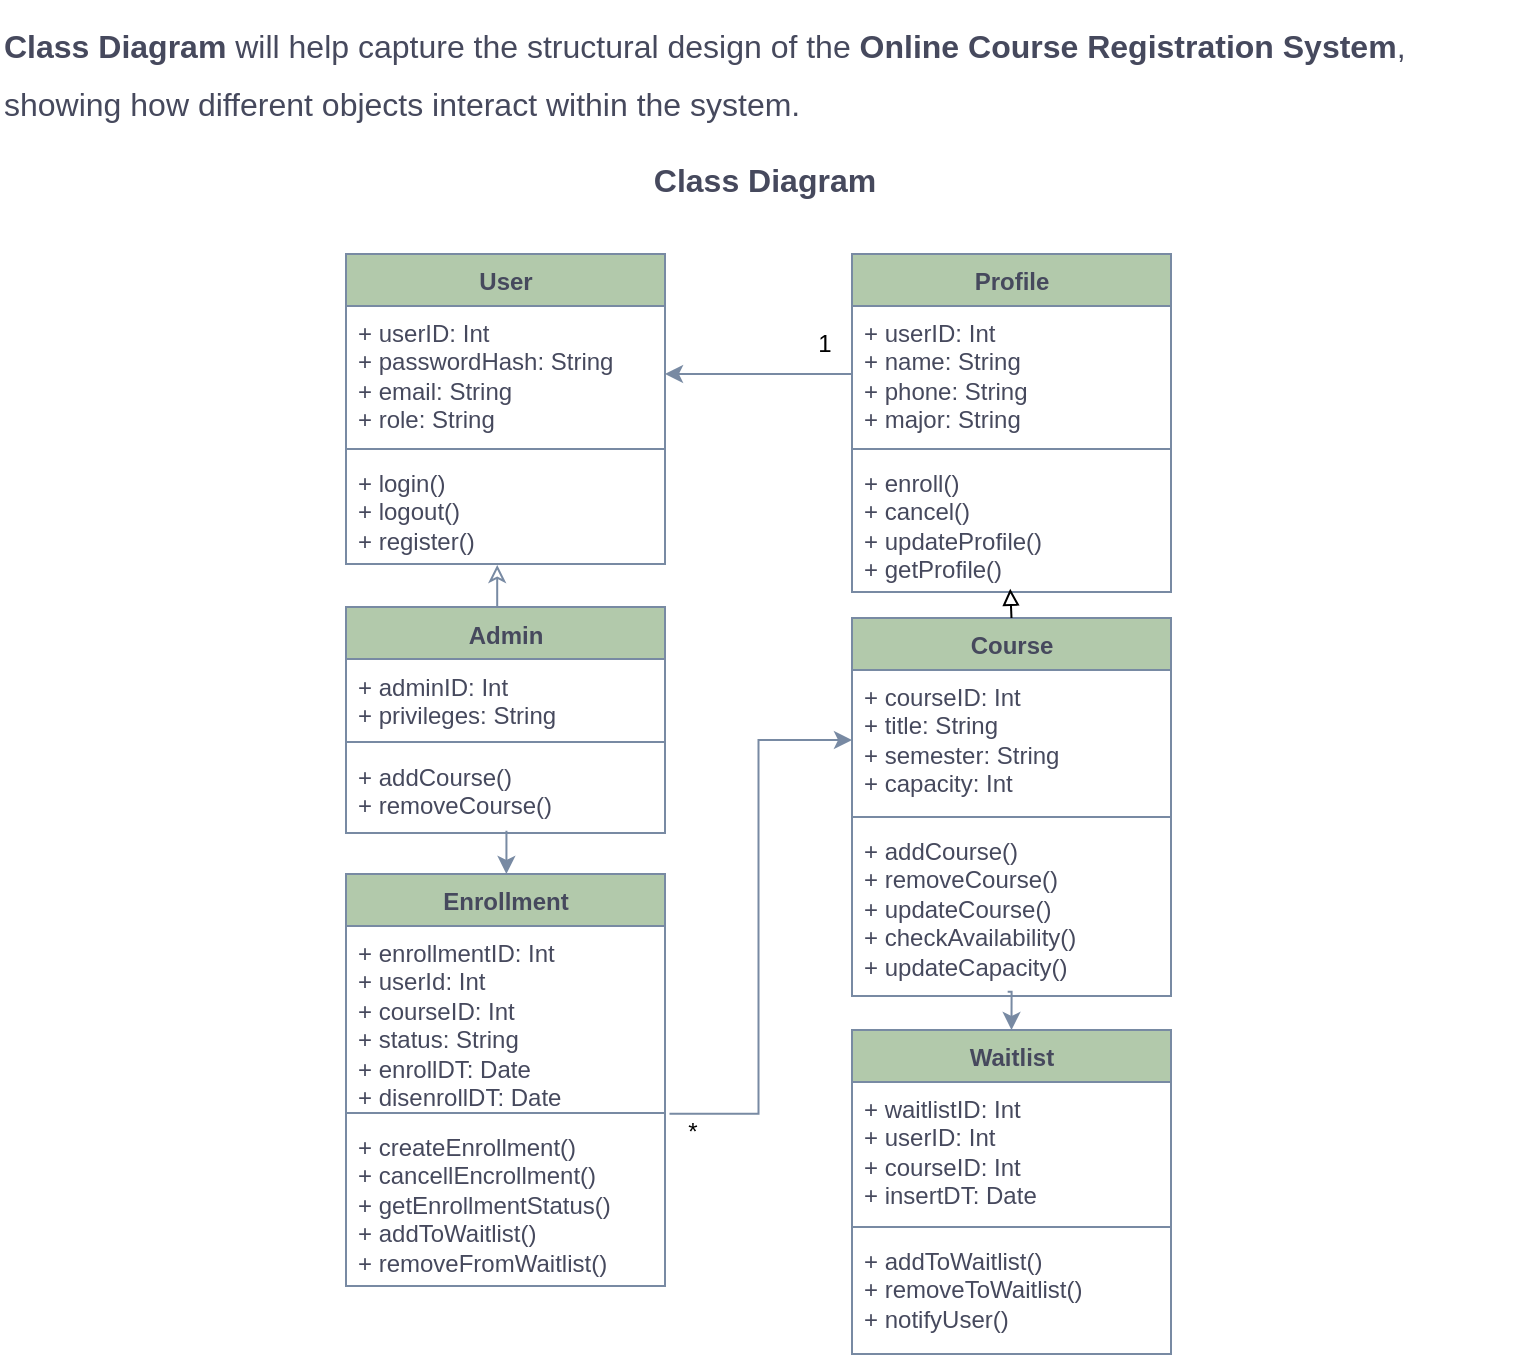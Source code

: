 <mxfile version="28.1.0" pages="5">
  <diagram id="7V5w1eX1sXvOW_HZIegT" name="Class">
    <mxGraphModel dx="763" dy="467" grid="0" gridSize="10" guides="1" tooltips="1" connect="1" arrows="1" fold="1" page="1" pageScale="1" pageWidth="850" pageHeight="1100" math="0" shadow="0">
      <root>
        <mxCell id="0" />
        <mxCell id="1" parent="0" />
        <mxCell id="8zaQk1LQQz7qN6umEszW-1" value="Admin" style="swimlane;fontStyle=1;align=center;verticalAlign=top;childLayout=stackLayout;horizontal=1;startSize=26;horizontalStack=0;resizeParent=1;resizeParentMax=0;resizeLast=0;collapsible=1;marginBottom=0;whiteSpace=wrap;html=1;strokeColor=#788AA3;fontColor=#46495D;fillColor=#B2C9AB;" parent="1" vertex="1">
          <mxGeometry x="194" y="324.5" width="159.5" height="113" as="geometry" />
        </mxCell>
        <mxCell id="8zaQk1LQQz7qN6umEszW-2" value="+ adminID: Int&lt;div&gt;+ privileges: String&lt;/div&gt;" style="text;strokeColor=none;fillColor=none;align=left;verticalAlign=top;spacingLeft=4;spacingRight=4;overflow=hidden;rotatable=0;points=[[0,0.5],[1,0.5]];portConstraint=eastwest;whiteSpace=wrap;html=1;fontColor=#46495D;" parent="8zaQk1LQQz7qN6umEszW-1" vertex="1">
          <mxGeometry y="26" width="159.5" height="38" as="geometry" />
        </mxCell>
        <mxCell id="8zaQk1LQQz7qN6umEszW-3" value="" style="line;strokeWidth=1;fillColor=none;align=left;verticalAlign=middle;spacingTop=-1;spacingLeft=3;spacingRight=3;rotatable=0;labelPosition=right;points=[];portConstraint=eastwest;strokeColor=inherit;fontColor=#46495D;" parent="8zaQk1LQQz7qN6umEszW-1" vertex="1">
          <mxGeometry y="64" width="159.5" height="7" as="geometry" />
        </mxCell>
        <mxCell id="8zaQk1LQQz7qN6umEszW-4" value="+ addCourse()&lt;div&gt;+&amp;nbsp;removeCourse()&lt;/div&gt;" style="text;strokeColor=none;fillColor=none;align=left;verticalAlign=top;spacingLeft=4;spacingRight=4;overflow=hidden;rotatable=0;points=[[0,0.5],[1,0.5]];portConstraint=eastwest;whiteSpace=wrap;html=1;fontColor=#46495D;" parent="8zaQk1LQQz7qN6umEszW-1" vertex="1">
          <mxGeometry y="71" width="159.5" height="42" as="geometry" />
        </mxCell>
        <mxCell id="8zaQk1LQQz7qN6umEszW-9" value="User" style="swimlane;fontStyle=1;align=center;verticalAlign=top;childLayout=stackLayout;horizontal=1;startSize=26;horizontalStack=0;resizeParent=1;resizeParentMax=0;resizeLast=0;collapsible=1;marginBottom=0;whiteSpace=wrap;html=1;strokeColor=#788AA3;fontColor=#46495D;fillColor=#B2C9AB;" parent="1" vertex="1">
          <mxGeometry x="194" y="148" width="159.5" height="155" as="geometry" />
        </mxCell>
        <mxCell id="8zaQk1LQQz7qN6umEszW-10" value="+ userID: Int&lt;div&gt;+ passwordHash: String&lt;br&gt;&lt;div&gt;+ email:&amp;nbsp;&lt;span style=&quot;background-color: transparent; color: light-dark(rgb(70, 73, 93), rgb(170, 173, 190));&quot;&gt;String&lt;/span&gt;&lt;/div&gt;&lt;div&gt;+&amp;nbsp;role: String&lt;/div&gt;&lt;/div&gt;" style="text;strokeColor=none;fillColor=none;align=left;verticalAlign=top;spacingLeft=4;spacingRight=4;overflow=hidden;rotatable=0;points=[[0,0.5],[1,0.5]];portConstraint=eastwest;whiteSpace=wrap;html=1;fontColor=#46495D;" parent="8zaQk1LQQz7qN6umEszW-9" vertex="1">
          <mxGeometry y="26" width="159.5" height="68" as="geometry" />
        </mxCell>
        <mxCell id="8zaQk1LQQz7qN6umEszW-11" value="" style="line;strokeWidth=1;fillColor=none;align=left;verticalAlign=middle;spacingTop=-1;spacingLeft=3;spacingRight=3;rotatable=0;labelPosition=right;points=[];portConstraint=eastwest;strokeColor=inherit;fontColor=#46495D;" parent="8zaQk1LQQz7qN6umEszW-9" vertex="1">
          <mxGeometry y="94" width="159.5" height="7" as="geometry" />
        </mxCell>
        <mxCell id="8zaQk1LQQz7qN6umEszW-12" value="+ login()&lt;div&gt;+&amp;nbsp;logout()&lt;/div&gt;&lt;div&gt;+ register()&lt;/div&gt;" style="text;strokeColor=none;fillColor=none;align=left;verticalAlign=top;spacingLeft=4;spacingRight=4;overflow=hidden;rotatable=0;points=[[0,0.5],[1,0.5]];portConstraint=eastwest;whiteSpace=wrap;html=1;fontColor=#46495D;" parent="8zaQk1LQQz7qN6umEszW-9" vertex="1">
          <mxGeometry y="101" width="159.5" height="54" as="geometry" />
        </mxCell>
        <mxCell id="8zaQk1LQQz7qN6umEszW-13" value="Profile" style="swimlane;fontStyle=1;align=center;verticalAlign=top;childLayout=stackLayout;horizontal=1;startSize=26;horizontalStack=0;resizeParent=1;resizeParentMax=0;resizeLast=0;collapsible=1;marginBottom=0;whiteSpace=wrap;html=1;strokeColor=#788AA3;fontColor=#46495D;fillColor=#B2C9AB;" parent="1" vertex="1">
          <mxGeometry x="447" y="148" width="159.5" height="169" as="geometry" />
        </mxCell>
        <mxCell id="8zaQk1LQQz7qN6umEszW-14" value="&lt;div&gt;+ userID: Int&lt;/div&gt;+ name: String&lt;div&gt;+ phone:&amp;nbsp;&lt;span style=&quot;background-color: transparent; color: light-dark(rgb(70, 73, 93), rgb(170, 173, 190));&quot;&gt;String&lt;/span&gt;&lt;/div&gt;&lt;div&gt;&lt;span style=&quot;background-color: transparent; color: light-dark(rgb(70, 73, 93), rgb(170, 173, 190));&quot;&gt;+ major: String&lt;/span&gt;&lt;/div&gt;" style="text;strokeColor=none;fillColor=none;align=left;verticalAlign=top;spacingLeft=4;spacingRight=4;overflow=hidden;rotatable=0;points=[[0,0.5],[1,0.5]];portConstraint=eastwest;whiteSpace=wrap;html=1;fontColor=#46495D;" parent="8zaQk1LQQz7qN6umEszW-13" vertex="1">
          <mxGeometry y="26" width="159.5" height="68" as="geometry" />
        </mxCell>
        <mxCell id="8zaQk1LQQz7qN6umEszW-15" value="" style="line;strokeWidth=1;fillColor=none;align=left;verticalAlign=middle;spacingTop=-1;spacingLeft=3;spacingRight=3;rotatable=0;labelPosition=right;points=[];portConstraint=eastwest;strokeColor=inherit;fontColor=#46495D;" parent="8zaQk1LQQz7qN6umEszW-13" vertex="1">
          <mxGeometry y="94" width="159.5" height="7" as="geometry" />
        </mxCell>
        <mxCell id="8zaQk1LQQz7qN6umEszW-16" value="&lt;div&gt;+ enroll()&lt;/div&gt;&lt;div&gt;+ cancel()&lt;/div&gt;&lt;div&gt;+ updateProfile()&lt;/div&gt;&lt;div&gt;+ getProfile()&lt;/div&gt;" style="text;strokeColor=none;fillColor=none;align=left;verticalAlign=top;spacingLeft=4;spacingRight=4;overflow=hidden;rotatable=0;points=[[0,0.5],[1,0.5]];portConstraint=eastwest;whiteSpace=wrap;html=1;fontColor=#46495D;" parent="8zaQk1LQQz7qN6umEszW-13" vertex="1">
          <mxGeometry y="101" width="159.5" height="68" as="geometry" />
        </mxCell>
        <mxCell id="8zaQk1LQQz7qN6umEszW-17" value="Enrollment" style="swimlane;fontStyle=1;align=center;verticalAlign=top;childLayout=stackLayout;horizontal=1;startSize=26;horizontalStack=0;resizeParent=1;resizeParentMax=0;resizeLast=0;collapsible=1;marginBottom=0;whiteSpace=wrap;html=1;strokeColor=#788AA3;fontColor=#46495D;fillColor=#B2C9AB;" parent="1" vertex="1">
          <mxGeometry x="194" y="458" width="159.5" height="206" as="geometry" />
        </mxCell>
        <mxCell id="8zaQk1LQQz7qN6umEszW-18" value="+ enrollmentID: Int&lt;div&gt;+ userId: Int&lt;/div&gt;&lt;div&gt;+ courseID: Int&lt;/div&gt;&lt;div&gt;+ status: String&lt;/div&gt;&lt;div&gt;+ enrollDT: Date&lt;/div&gt;&lt;div&gt;+ disenrollDT: Date&lt;/div&gt;&lt;div&gt;&lt;br&gt;&lt;/div&gt;&lt;div&gt;&lt;br&gt;&lt;/div&gt;" style="text;strokeColor=none;fillColor=none;align=left;verticalAlign=top;spacingLeft=4;spacingRight=4;overflow=hidden;rotatable=0;points=[[0,0.5],[1,0.5]];portConstraint=eastwest;whiteSpace=wrap;html=1;fontColor=#46495D;" parent="8zaQk1LQQz7qN6umEszW-17" vertex="1">
          <mxGeometry y="26" width="159.5" height="90" as="geometry" />
        </mxCell>
        <mxCell id="8zaQk1LQQz7qN6umEszW-19" value="" style="line;strokeWidth=1;fillColor=none;align=left;verticalAlign=middle;spacingTop=-1;spacingLeft=3;spacingRight=3;rotatable=0;labelPosition=right;points=[];portConstraint=eastwest;strokeColor=inherit;fontColor=#46495D;" parent="8zaQk1LQQz7qN6umEszW-17" vertex="1">
          <mxGeometry y="116" width="159.5" height="7" as="geometry" />
        </mxCell>
        <mxCell id="8zaQk1LQQz7qN6umEszW-20" value="&lt;div&gt;+ createEnrollment()&lt;/div&gt;&lt;div&gt;+&amp;nbsp;cancellEncrollment()&lt;/div&gt;&lt;div&gt;+&amp;nbsp;getEnrollmentStatus()&lt;/div&gt;&lt;div&gt;+ addToWaitlist()&lt;/div&gt;&lt;div&gt;+ removeFromWaitlist()&lt;/div&gt;" style="text;strokeColor=none;fillColor=none;align=left;verticalAlign=top;spacingLeft=4;spacingRight=4;overflow=hidden;rotatable=0;points=[[0,0.5],[1,0.5]];portConstraint=eastwest;whiteSpace=wrap;html=1;fontColor=#46495D;" parent="8zaQk1LQQz7qN6umEszW-17" vertex="1">
          <mxGeometry y="123" width="159.5" height="83" as="geometry" />
        </mxCell>
        <mxCell id="8zaQk1LQQz7qN6umEszW-21" value="Waitlist" style="swimlane;fontStyle=1;align=center;verticalAlign=top;childLayout=stackLayout;horizontal=1;startSize=26;horizontalStack=0;resizeParent=1;resizeParentMax=0;resizeLast=0;collapsible=1;marginBottom=0;whiteSpace=wrap;html=1;strokeColor=#788AA3;fontColor=#46495D;fillColor=#B2C9AB;" parent="1" vertex="1">
          <mxGeometry x="447" y="536" width="159.5" height="162" as="geometry" />
        </mxCell>
        <mxCell id="8zaQk1LQQz7qN6umEszW-22" value="+ waitlistID: Int&lt;div&gt;+ userID: Int&lt;/div&gt;&lt;div&gt;+ courseID: Int&lt;/div&gt;&lt;div&gt;+ insertDT: Date&lt;/div&gt;" style="text;strokeColor=none;fillColor=none;align=left;verticalAlign=top;spacingLeft=4;spacingRight=4;overflow=hidden;rotatable=0;points=[[0,0.5],[1,0.5]];portConstraint=eastwest;whiteSpace=wrap;html=1;fontColor=#46495D;" parent="8zaQk1LQQz7qN6umEszW-21" vertex="1">
          <mxGeometry y="26" width="159.5" height="69" as="geometry" />
        </mxCell>
        <mxCell id="8zaQk1LQQz7qN6umEszW-23" value="" style="line;strokeWidth=1;fillColor=none;align=left;verticalAlign=middle;spacingTop=-1;spacingLeft=3;spacingRight=3;rotatable=0;labelPosition=right;points=[];portConstraint=eastwest;strokeColor=inherit;fontColor=#46495D;" parent="8zaQk1LQQz7qN6umEszW-21" vertex="1">
          <mxGeometry y="95" width="159.5" height="7" as="geometry" />
        </mxCell>
        <mxCell id="8zaQk1LQQz7qN6umEszW-24" value="&lt;div&gt;+ addToWaitlist()&lt;/div&gt;&lt;div&gt;+ removeToWaitlist()&lt;/div&gt;&lt;div&gt;+ notifyUser()&lt;/div&gt;" style="text;strokeColor=none;fillColor=none;align=left;verticalAlign=top;spacingLeft=4;spacingRight=4;overflow=hidden;rotatable=0;points=[[0,0.5],[1,0.5]];portConstraint=eastwest;whiteSpace=wrap;html=1;fontColor=#46495D;" parent="8zaQk1LQQz7qN6umEszW-21" vertex="1">
          <mxGeometry y="102" width="159.5" height="60" as="geometry" />
        </mxCell>
        <mxCell id="8zaQk1LQQz7qN6umEszW-5" value="Course" style="swimlane;fontStyle=1;align=center;verticalAlign=top;childLayout=stackLayout;horizontal=1;startSize=26;horizontalStack=0;resizeParent=1;resizeParentMax=0;resizeLast=0;collapsible=1;marginBottom=0;whiteSpace=wrap;html=1;strokeColor=#788AA3;fontColor=#46495D;fillColor=#B2C9AB;" parent="1" vertex="1">
          <mxGeometry x="447" y="330" width="159.5" height="189" as="geometry" />
        </mxCell>
        <mxCell id="8zaQk1LQQz7qN6umEszW-6" value="+ courseID: Int&lt;br&gt;&lt;div&gt;+ title: String&lt;/div&gt;&lt;div&gt;+&amp;nbsp;semester: String&lt;/div&gt;&lt;div&gt;+&amp;nbsp;capacity: Int&lt;/div&gt;" style="text;strokeColor=none;fillColor=none;align=left;verticalAlign=top;spacingLeft=4;spacingRight=4;overflow=hidden;rotatable=0;points=[[0,0.5],[1,0.5]];portConstraint=eastwest;whiteSpace=wrap;html=1;fontColor=#46495D;" parent="8zaQk1LQQz7qN6umEszW-5" vertex="1">
          <mxGeometry y="26" width="159.5" height="70" as="geometry" />
        </mxCell>
        <mxCell id="8zaQk1LQQz7qN6umEszW-7" value="" style="line;strokeWidth=1;fillColor=none;align=left;verticalAlign=middle;spacingTop=-1;spacingLeft=3;spacingRight=3;rotatable=0;labelPosition=right;points=[];portConstraint=eastwest;strokeColor=inherit;fontColor=#46495D;" parent="8zaQk1LQQz7qN6umEszW-5" vertex="1">
          <mxGeometry y="96" width="159.5" height="7" as="geometry" />
        </mxCell>
        <mxCell id="8zaQk1LQQz7qN6umEszW-8" value="+ addCourse()&lt;div&gt;+&amp;nbsp;removeCourse()&lt;/div&gt;&lt;div&gt;+ updateCourse()&lt;/div&gt;&lt;div&gt;+ checkAvailability()&lt;/div&gt;&lt;div&gt;+ updateCapacity()&lt;/div&gt;" style="text;strokeColor=none;fillColor=none;align=left;verticalAlign=top;spacingLeft=4;spacingRight=4;overflow=hidden;rotatable=0;points=[[0,0.5],[1,0.5]];portConstraint=eastwest;whiteSpace=wrap;html=1;fontColor=#46495D;" parent="8zaQk1LQQz7qN6umEszW-5" vertex="1">
          <mxGeometry y="103" width="159.5" height="86" as="geometry" />
        </mxCell>
        <mxCell id="l92vPm6jkatnNDHqiCea-1" value="&lt;h1 style=&quot;margin-top: 0px;&quot;&gt;&lt;font style=&quot;font-size: 16px;&quot;&gt;&lt;font style=&quot;&quot;&gt;Class Diagram&lt;/font&gt;&lt;font style=&quot;font-weight: normal;&quot;&gt; will help capture the structural design of the &lt;/font&gt;&lt;font style=&quot;&quot;&gt;Online Course Registration System&lt;/font&gt;&lt;font style=&quot;font-weight: normal;&quot;&gt;, showing how different objects interact within the system.&lt;/font&gt;&lt;/font&gt;&lt;/h1&gt;&lt;div style=&quot;text-align: center;&quot;&gt;&lt;font style=&quot;font-size: 16px;&quot;&gt;&lt;b style=&quot;&quot;&gt;Class Diagram&lt;/b&gt;&lt;/font&gt;&lt;/div&gt;" style="text;html=1;whiteSpace=wrap;overflow=hidden;rounded=0;fontColor=#46495D;" parent="1" vertex="1">
          <mxGeometry x="21" y="21" width="763" height="120" as="geometry" />
        </mxCell>
        <mxCell id="oaWy2f9pKPKgacV8PSMK-2" style="edgeStyle=orthogonalEdgeStyle;rounded=0;orthogonalLoop=1;jettySize=auto;html=1;exitX=0;exitY=0.5;exitDx=0;exitDy=0;entryX=1;entryY=0.5;entryDx=0;entryDy=0;strokeColor=#788AA3;align=center;verticalAlign=middle;fontFamily=Helvetica;fontSize=11;fontColor=default;labelBackgroundColor=none;endArrow=classic;" parent="1" source="8zaQk1LQQz7qN6umEszW-14" target="8zaQk1LQQz7qN6umEszW-10" edge="1">
          <mxGeometry relative="1" as="geometry" />
        </mxCell>
        <mxCell id="oaWy2f9pKPKgacV8PSMK-3" style="edgeStyle=orthogonalEdgeStyle;rounded=0;orthogonalLoop=1;jettySize=auto;html=1;exitX=0.5;exitY=0;exitDx=0;exitDy=0;entryX=0.474;entryY=1.009;entryDx=0;entryDy=0;entryPerimeter=0;endArrow=classic;endFill=0;strokeColor=#788AA3;align=center;verticalAlign=middle;fontFamily=Helvetica;fontSize=11;fontColor=default;labelBackgroundColor=none;" parent="1" source="8zaQk1LQQz7qN6umEszW-1" target="8zaQk1LQQz7qN6umEszW-12" edge="1">
          <mxGeometry relative="1" as="geometry" />
        </mxCell>
        <mxCell id="oaWy2f9pKPKgacV8PSMK-6" style="edgeStyle=orthogonalEdgeStyle;rounded=0;orthogonalLoop=1;jettySize=auto;html=1;exitX=0.503;exitY=0.974;exitDx=0;exitDy=0;entryX=0.5;entryY=0;entryDx=0;entryDy=0;exitPerimeter=0;strokeColor=#788AA3;align=center;verticalAlign=middle;fontFamily=Helvetica;fontSize=11;fontColor=default;labelBackgroundColor=none;endArrow=classic;" parent="1" source="8zaQk1LQQz7qN6umEszW-4" target="8zaQk1LQQz7qN6umEszW-17" edge="1">
          <mxGeometry relative="1" as="geometry">
            <Array as="points">
              <mxPoint x="274" y="458" />
              <mxPoint x="274" y="458" />
            </Array>
          </mxGeometry>
        </mxCell>
        <mxCell id="oaWy2f9pKPKgacV8PSMK-5" style="edgeStyle=orthogonalEdgeStyle;rounded=0;orthogonalLoop=1;jettySize=auto;html=1;exitX=1.014;exitY=1.043;exitDx=0;exitDy=0;entryX=0;entryY=0.5;entryDx=0;entryDy=0;exitPerimeter=0;strokeColor=#788AA3;align=center;verticalAlign=middle;fontFamily=Helvetica;fontSize=11;fontColor=default;labelBackgroundColor=none;endArrow=classic;" parent="1" source="8zaQk1LQQz7qN6umEszW-18" target="8zaQk1LQQz7qN6umEszW-6" edge="1">
          <mxGeometry relative="1" as="geometry" />
        </mxCell>
        <mxCell id="oaWy2f9pKPKgacV8PSMK-4" style="edgeStyle=orthogonalEdgeStyle;rounded=0;orthogonalLoop=1;jettySize=auto;html=1;exitX=0.488;exitY=0.976;exitDx=0;exitDy=0;entryX=0.5;entryY=0;entryDx=0;entryDy=0;exitPerimeter=0;strokeColor=#788AA3;align=center;verticalAlign=middle;fontFamily=Helvetica;fontSize=11;fontColor=default;labelBackgroundColor=none;endArrow=classic;" parent="1" source="8zaQk1LQQz7qN6umEszW-8" target="8zaQk1LQQz7qN6umEszW-21" edge="1">
          <mxGeometry relative="1" as="geometry" />
        </mxCell>
        <mxCell id="oaWy2f9pKPKgacV8PSMK-7" style="edgeStyle=orthogonalEdgeStyle;rounded=0;orthogonalLoop=1;jettySize=auto;html=1;exitX=0.5;exitY=0;exitDx=0;exitDy=0;entryX=0.496;entryY=0.976;entryDx=0;entryDy=0;entryPerimeter=0;endArrow=block;endFill=0;" parent="1" source="8zaQk1LQQz7qN6umEszW-5" target="8zaQk1LQQz7qN6umEszW-16" edge="1">
          <mxGeometry relative="1" as="geometry" />
        </mxCell>
        <mxCell id="oaWy2f9pKPKgacV8PSMK-8" value="*" style="text;html=1;align=center;verticalAlign=middle;resizable=0;points=[];autosize=1;strokeColor=none;fillColor=none;" parent="1" vertex="1">
          <mxGeometry x="355" y="574" width="23" height="26" as="geometry" />
        </mxCell>
        <mxCell id="oaWy2f9pKPKgacV8PSMK-9" value="1" style="text;html=1;align=center;verticalAlign=middle;resizable=0;points=[];autosize=1;strokeColor=none;fillColor=none;" parent="1" vertex="1">
          <mxGeometry x="420" y="180" width="25" height="26" as="geometry" />
        </mxCell>
      </root>
    </mxGraphModel>
  </diagram>
  <diagram name="Use Case" id="KNLjagDBmZ4yOPLFMTQy">
    <mxGraphModel dx="763" dy="467" grid="0" gridSize="10" guides="1" tooltips="1" connect="1" arrows="1" fold="1" page="1" pageScale="1" pageWidth="850" pageHeight="1100" background="none" math="0" shadow="0">
      <root>
        <mxCell id="0" />
        <mxCell id="1" parent="0" />
        <mxCell id="fTIyJawrExsaExe5kyWp-21" style="rounded=0;orthogonalLoop=1;jettySize=auto;html=1;exitX=0.5;exitY=0.5;exitDx=0;exitDy=0;exitPerimeter=0;entryX=0;entryY=0.5;entryDx=0;entryDy=0;labelBackgroundColor=none;strokeColor=#788AA3;fontColor=default;align=center;verticalAlign=middle;fontFamily=Helvetica;fontSize=11;endArrow=classic;" parent="1" source="fTIyJawrExsaExe5kyWp-2" target="fTIyJawrExsaExe5kyWp-13" edge="1">
          <mxGeometry relative="1" as="geometry" />
        </mxCell>
        <mxCell id="SEzBXF2F6XqlbMgTesl9-12" style="rounded=0;orthogonalLoop=1;jettySize=auto;html=1;exitX=0.5;exitY=0.5;exitDx=0;exitDy=0;exitPerimeter=0;entryX=0;entryY=0.5;entryDx=0;entryDy=0;strokeColor=#788AA3;align=center;verticalAlign=middle;fontFamily=Helvetica;fontSize=11;fontColor=default;labelBackgroundColor=none;endArrow=classic;" edge="1" parent="1" source="fTIyJawrExsaExe5kyWp-2" target="fTIyJawrExsaExe5kyWp-11">
          <mxGeometry relative="1" as="geometry" />
        </mxCell>
        <mxCell id="SEzBXF2F6XqlbMgTesl9-13" style="rounded=0;orthogonalLoop=1;jettySize=auto;html=1;exitX=0.5;exitY=0.5;exitDx=0;exitDy=0;exitPerimeter=0;entryX=0;entryY=0.5;entryDx=0;entryDy=0;strokeColor=#788AA3;align=center;verticalAlign=middle;fontFamily=Helvetica;fontSize=11;fontColor=default;labelBackgroundColor=none;endArrow=classic;" edge="1" parent="1" source="fTIyJawrExsaExe5kyWp-2" target="fTIyJawrExsaExe5kyWp-10">
          <mxGeometry relative="1" as="geometry" />
        </mxCell>
        <mxCell id="SEzBXF2F6XqlbMgTesl9-14" style="rounded=0;orthogonalLoop=1;jettySize=auto;html=1;exitX=0.5;exitY=0.5;exitDx=0;exitDy=0;exitPerimeter=0;entryX=0;entryY=0.5;entryDx=0;entryDy=0;strokeColor=#788AA3;align=center;verticalAlign=middle;fontFamily=Helvetica;fontSize=11;fontColor=default;labelBackgroundColor=none;endArrow=classic;" edge="1" parent="1" source="fTIyJawrExsaExe5kyWp-2" target="fTIyJawrExsaExe5kyWp-15">
          <mxGeometry relative="1" as="geometry" />
        </mxCell>
        <mxCell id="SEzBXF2F6XqlbMgTesl9-15" style="rounded=0;orthogonalLoop=1;jettySize=auto;html=1;exitX=0.5;exitY=0.5;exitDx=0;exitDy=0;exitPerimeter=0;entryX=0;entryY=0.5;entryDx=0;entryDy=0;strokeColor=#788AA3;align=center;verticalAlign=middle;fontFamily=Helvetica;fontSize=11;fontColor=default;labelBackgroundColor=none;endArrow=classic;" edge="1" parent="1" source="fTIyJawrExsaExe5kyWp-2" target="fTIyJawrExsaExe5kyWp-12">
          <mxGeometry relative="1" as="geometry" />
        </mxCell>
        <mxCell id="SEzBXF2F6XqlbMgTesl9-16" style="rounded=0;orthogonalLoop=1;jettySize=auto;html=1;exitX=0.5;exitY=0.5;exitDx=0;exitDy=0;exitPerimeter=0;entryX=0;entryY=0.5;entryDx=0;entryDy=0;strokeColor=#788AA3;align=center;verticalAlign=middle;fontFamily=Helvetica;fontSize=11;fontColor=default;labelBackgroundColor=none;endArrow=classic;" edge="1" parent="1" source="fTIyJawrExsaExe5kyWp-2" target="SEzBXF2F6XqlbMgTesl9-8">
          <mxGeometry relative="1" as="geometry" />
        </mxCell>
        <mxCell id="fTIyJawrExsaExe5kyWp-2" value="Student" style="shape=umlActor;verticalLabelPosition=bottom;verticalAlign=top;html=1;rounded=0;labelBackgroundColor=none;fillColor=#B2C9AB;strokeColor=#788AA3;fontColor=#46495D;" parent="1" vertex="1">
          <mxGeometry x="180" y="212" width="30" height="60" as="geometry" />
        </mxCell>
        <mxCell id="fTIyJawrExsaExe5kyWp-22" style="rounded=0;orthogonalLoop=1;jettySize=auto;html=1;exitX=0.5;exitY=0.5;exitDx=0;exitDy=0;exitPerimeter=0;entryX=1;entryY=0.5;entryDx=0;entryDy=0;labelBackgroundColor=none;strokeColor=#788AA3;fontColor=default;curved=1;" parent="1" source="fTIyJawrExsaExe5kyWp-4" target="fTIyJawrExsaExe5kyWp-14" edge="1">
          <mxGeometry relative="1" as="geometry">
            <Array as="points">
              <mxPoint x="641" y="327" />
            </Array>
          </mxGeometry>
        </mxCell>
        <mxCell id="SEzBXF2F6XqlbMgTesl9-10" style="edgeStyle=orthogonalEdgeStyle;rounded=0;orthogonalLoop=1;jettySize=auto;html=1;exitX=0.5;exitY=0.5;exitDx=0;exitDy=0;exitPerimeter=0;entryX=1;entryY=0.5;entryDx=0;entryDy=0;curved=1;strokeColor=#788AA3;align=center;verticalAlign=middle;fontFamily=Helvetica;fontSize=11;fontColor=default;labelBackgroundColor=none;endArrow=classic;" edge="1" parent="1" source="fTIyJawrExsaExe5kyWp-4" target="SEzBXF2F6XqlbMgTesl9-9">
          <mxGeometry relative="1" as="geometry">
            <Array as="points">
              <mxPoint x="609" y="242" />
              <mxPoint x="609" y="331" />
            </Array>
          </mxGeometry>
        </mxCell>
        <mxCell id="fTIyJawrExsaExe5kyWp-4" value="Admin" style="shape=umlActor;verticalLabelPosition=bottom;verticalAlign=top;html=1;rounded=0;labelBackgroundColor=none;fillColor=#B2C9AB;strokeColor=#788AA3;fontColor=#46495D;" parent="1" vertex="1">
          <mxGeometry x="557" y="212" width="29" height="59" as="geometry" />
        </mxCell>
        <mxCell id="DASkXFN21YJEzdyFx_Au-1" value="&lt;h1 style=&quot;margin-top: 0px;&quot;&gt;&lt;font style=&quot;font-size: 16px;&quot;&gt;Use Case Diagram&lt;span style=&quot;font-weight: normal;&quot;&gt; for the&amp;nbsp;&lt;/span&gt;&lt;/font&gt;&lt;span style=&quot;font-size: 16px; background-color: transparent; color: light-dark(rgb(70, 73, 93), rgb(170, 173, 190));&quot;&gt;Online Course Registration System&lt;/span&gt;&lt;span style=&quot;font-weight: normal; font-size: 16px; background-color: transparent; color: light-dark(rgb(70, 73, 93), rgb(170, 173, 190));&quot;&gt;, illustrating how different users interact with the core functionalities.&lt;/span&gt;&lt;/h1&gt;&lt;div style=&quot;text-align: center;&quot;&gt;&lt;font style=&quot;font-size: 16px;&quot;&gt;&lt;b style=&quot;&quot;&gt;Use Case Diagram&lt;/b&gt;&lt;/font&gt;&lt;/div&gt;" style="text;html=1;whiteSpace=wrap;overflow=hidden;rounded=0;fontColor=#46495D;" parent="1" vertex="1">
          <mxGeometry x="27" y="24" width="733" height="120" as="geometry" />
        </mxCell>
        <mxCell id="SEzBXF2F6XqlbMgTesl9-9" value="Login" style="ellipse;whiteSpace=wrap;html=1;fontSize=10;rounded=0;labelBackgroundColor=none;fillColor=#B2C9AB;strokeColor=#788AA3;fontColor=#46495D;" vertex="1" parent="1">
          <mxGeometry x="492" y="311" width="80" height="40" as="geometry" />
        </mxCell>
        <mxCell id="fTIyJawrExsaExe5kyWp-14" value="Manage Courses" style="ellipse;whiteSpace=wrap;html=1;fontSize=10;rounded=0;labelBackgroundColor=none;fillColor=#B2C9AB;strokeColor=#788AA3;fontColor=#46495D;" parent="1" vertex="1">
          <mxGeometry x="494" y="368" width="80" height="40" as="geometry" />
        </mxCell>
        <mxCell id="SEzBXF2F6XqlbMgTesl9-8" value="Cancel Enrollment" style="ellipse;whiteSpace=wrap;html=1;fontSize=10;rounded=0;labelBackgroundColor=none;fillColor=#B2C9AB;strokeColor=#788AA3;fontColor=#46495D;" vertex="1" parent="1">
          <mxGeometry x="343" y="420" width="80" height="40" as="geometry" />
        </mxCell>
        <mxCell id="fTIyJawrExsaExe5kyWp-12" value="Join Waitlist" style="ellipse;whiteSpace=wrap;html=1;fontSize=10;rounded=0;labelBackgroundColor=none;fillColor=#B2C9AB;strokeColor=#788AA3;fontColor=#46495D;" parent="1" vertex="1">
          <mxGeometry x="343" y="368" width="80" height="40" as="geometry" />
        </mxCell>
        <mxCell id="fTIyJawrExsaExe5kyWp-13" value="Enroll in Course" style="ellipse;whiteSpace=wrap;html=1;fontSize=10;rounded=0;labelBackgroundColor=none;fillColor=#B2C9AB;strokeColor=#788AA3;fontColor=#46495D;" parent="1" vertex="1">
          <mxGeometry x="343" y="316" width="80" height="40" as="geometry" />
        </mxCell>
        <mxCell id="fTIyJawrExsaExe5kyWp-15" value="Browse Courses" style="ellipse;whiteSpace=wrap;html=1;fontSize=10;rounded=0;labelBackgroundColor=none;fillColor=#B2C9AB;strokeColor=#788AA3;fontColor=#46495D;" parent="1" vertex="1">
          <mxGeometry x="343" y="264" width="80" height="40" as="geometry" />
        </mxCell>
        <mxCell id="fTIyJawrExsaExe5kyWp-10" value="Login" style="ellipse;whiteSpace=wrap;html=1;fontSize=10;rounded=0;labelBackgroundColor=none;fillColor=#B2C9AB;strokeColor=#788AA3;fontColor=#46495D;" parent="1" vertex="1">
          <mxGeometry x="343" y="212" width="80" height="40" as="geometry" />
        </mxCell>
        <mxCell id="fTIyJawrExsaExe5kyWp-11" value="Register" style="ellipse;whiteSpace=wrap;html=1;fontSize=10;rounded=0;labelBackgroundColor=none;fillColor=#B2C9AB;strokeColor=#788AA3;fontColor=#46495D;" parent="1" vertex="1">
          <mxGeometry x="343" y="157" width="80" height="40" as="geometry" />
        </mxCell>
        <mxCell id="SEzBXF2F6XqlbMgTesl9-11" style="rounded=0;orthogonalLoop=1;jettySize=auto;html=1;entryX=1;entryY=0.5;entryDx=0;entryDy=0;strokeColor=#788AA3;align=center;verticalAlign=middle;fontFamily=Helvetica;fontSize=11;fontColor=default;labelBackgroundColor=none;endArrow=classic;exitX=0.5;exitY=0.5;exitDx=0;exitDy=0;exitPerimeter=0;" edge="1" parent="1" source="fTIyJawrExsaExe5kyWp-4" target="fTIyJawrExsaExe5kyWp-15">
          <mxGeometry relative="1" as="geometry">
            <mxPoint x="686" y="334" as="sourcePoint" />
            <mxPoint x="655" y="423" as="targetPoint" />
          </mxGeometry>
        </mxCell>
      </root>
    </mxGraphModel>
  </diagram>
  <diagram id="az9wOm9Ud8XVky2HOIx5" name="State">
    <mxGraphModel dx="763" dy="467" grid="0" gridSize="10" guides="1" tooltips="1" connect="1" arrows="1" fold="1" page="1" pageScale="1" pageWidth="850" pageHeight="1100" math="0" shadow="0">
      <root>
        <mxCell id="0" />
        <mxCell id="1" parent="0" />
        <mxCell id="wAeTUQUzIBVyjbxzzfMG-1" value="&lt;h1 style=&quot;margin-top: 0px;&quot;&gt;&lt;font style=&quot;font-size: 14px;&quot;&gt;&lt;font style=&quot;&quot;&gt;State Diagram&lt;/font&gt;&lt;font style=&quot;font-weight: normal;&quot;&gt; will map out the different states that objects transition through in the&amp;nbsp;&lt;/font&gt;&lt;/font&gt;&lt;span style=&quot;background-color: transparent; color: light-dark(rgb(70, 73, 93), rgb(170, 173, 190)); font-size: 16px;&quot;&gt;Online Course Registration System&lt;/span&gt;&lt;span style=&quot;font-size: 14px; background-color: transparent; color: light-dark(rgb(70, 73, 93), rgb(170, 173, 190));&quot;&gt;&amp;nbsp;System&lt;/span&gt;&lt;span style=&quot;font-weight: normal; font-size: 14px; background-color: transparent; color: light-dark(rgb(70, 73, 93), rgb(170, 173, 190));&quot;&gt;. This is useful for understanding the lifecycle of key components.&lt;/span&gt;&lt;/h1&gt;" style="text;html=1;whiteSpace=wrap;overflow=hidden;rounded=0;fontColor=#46495D;" parent="1" vertex="1">
          <mxGeometry x="9" y="10" width="838" height="83" as="geometry" />
        </mxCell>
        <mxCell id="GuMvZvalH6HlTp87XRa_-7" value="User Account" style="swimlane;" vertex="1" parent="1">
          <mxGeometry x="48" y="124" width="176" height="423" as="geometry" />
        </mxCell>
        <mxCell id="GuMvZvalH6HlTp87XRa_-4" style="edgeStyle=orthogonalEdgeStyle;rounded=0;orthogonalLoop=1;jettySize=auto;html=1;strokeColor=#788AA3;align=center;verticalAlign=middle;fontFamily=Helvetica;fontSize=11;fontColor=default;labelBackgroundColor=none;endArrow=classic;" edge="1" parent="GuMvZvalH6HlTp87XRa_-7" target="wAeTUQUzIBVyjbxzzfMG-6">
          <mxGeometry relative="1" as="geometry">
            <mxPoint x="84" y="217" as="sourcePoint" />
          </mxGeometry>
        </mxCell>
        <mxCell id="GuMvZvalH6HlTp87XRa_-3" style="edgeStyle=orthogonalEdgeStyle;rounded=0;orthogonalLoop=1;jettySize=auto;html=1;exitX=0.5;exitY=1;exitDx=0;exitDy=0;strokeColor=#788AA3;align=center;verticalAlign=middle;fontFamily=Helvetica;fontSize=11;fontColor=default;labelBackgroundColor=none;endArrow=classic;" edge="1" parent="GuMvZvalH6HlTp87XRa_-7" source="wAeTUQUzIBVyjbxzzfMG-6" target="GuMvZvalH6HlTp87XRa_-1">
          <mxGeometry relative="1" as="geometry" />
        </mxCell>
        <mxCell id="wAeTUQUzIBVyjbxzzfMG-15" value="" style="edgeStyle=orthogonalEdgeStyle;html=1;verticalAlign=middle;endArrow=classic;endSize=8;strokeColor=#788AA3;rounded=0;fontColor=default;fillColor=#B2C9AB;entryX=0.5;entryY=0;entryDx=0;entryDy=0;align=center;fontFamily=Helvetica;fontSize=11;labelBackgroundColor=none;" parent="GuMvZvalH6HlTp87XRa_-7" source="wAeTUQUzIBVyjbxzzfMG-14" target="wAeTUQUzIBVyjbxzzfMG-3" edge="1">
          <mxGeometry relative="1" as="geometry">
            <mxPoint x="245.5" y="135" as="targetPoint" />
          </mxGeometry>
        </mxCell>
        <mxCell id="GuMvZvalH6HlTp87XRa_-1" value="&lt;div&gt;&lt;font color=&quot;#ffffff&quot;&gt;Logged Out&lt;/font&gt;&lt;/div&gt;" style="ellipse;html=1;shape=startState;fillColor=#000000;strokeColor=#FFFFFF;fontColor=#46495D;" vertex="1" parent="GuMvZvalH6HlTp87XRa_-7">
          <mxGeometry x="42.5" y="337" width="83" height="62" as="geometry" />
        </mxCell>
        <mxCell id="wAeTUQUzIBVyjbxzzfMG-6" value="Activity Logged" style="rounded=1;whiteSpace=wrap;html=1;strokeColor=#788AA3;fontColor=#46495D;fillColor=#B2C9AB;" parent="GuMvZvalH6HlTp87XRa_-7" vertex="1">
          <mxGeometry x="42" y="276" width="84" height="38" as="geometry" />
        </mxCell>
        <mxCell id="wAeTUQUzIBVyjbxzzfMG-3" value="Registration" style="rounded=1;whiteSpace=wrap;html=1;strokeColor=#788AA3;fontColor=#46495D;fillColor=#B2C9AB;" parent="GuMvZvalH6HlTp87XRa_-7" vertex="1">
          <mxGeometry x="42" y="179" width="84" height="38" as="geometry" />
        </mxCell>
        <mxCell id="wAeTUQUzIBVyjbxzzfMG-8" value="User initiates account creation" style="text;html=1;align=center;verticalAlign=middle;resizable=0;points=[];autosize=1;strokeColor=none;fillColor=none;fontColor=#46495D;fontFamily=Helvetica;fontSize=9;" parent="GuMvZvalH6HlTp87XRa_-7" vertex="1">
          <mxGeometry y="123" width="179" height="26" as="geometry" />
        </mxCell>
        <mxCell id="wAeTUQUzIBVyjbxzzfMG-14" value="&lt;div&gt;&lt;font color=&quot;#ffffff&quot;&gt;Unregistered&lt;/font&gt;&lt;/div&gt;" style="ellipse;html=1;shape=startState;fillColor=#000000;strokeColor=#FFFFFF;fontColor=#46495D;" parent="GuMvZvalH6HlTp87XRa_-7" vertex="1">
          <mxGeometry x="42" y="50" width="83" height="62" as="geometry" />
        </mxCell>
        <mxCell id="wAeTUQUzIBVyjbxzzfMG-18" value="User does activity" style="text;html=1;align=center;verticalAlign=middle;resizable=0;points=[];autosize=1;strokeColor=none;fillColor=none;fontColor=#46495D;fontFamily=Helvetica;fontSize=9;" parent="GuMvZvalH6HlTp87XRa_-7" vertex="1">
          <mxGeometry x="20" y="234" width="113" height="26" as="geometry" />
        </mxCell>
        <mxCell id="GuMvZvalH6HlTp87XRa_-8" value="Course Management" style="swimlane;" vertex="1" parent="1">
          <mxGeometry x="294" y="124" width="176" height="423" as="geometry" />
        </mxCell>
        <mxCell id="GuMvZvalH6HlTp87XRa_-9" style="edgeStyle=orthogonalEdgeStyle;rounded=0;orthogonalLoop=1;jettySize=auto;html=1;exitX=0.5;exitY=1;exitDx=0;exitDy=0;strokeColor=#788AA3;align=center;verticalAlign=middle;fontFamily=Helvetica;fontSize=11;fontColor=default;labelBackgroundColor=none;endArrow=classic;" edge="1" parent="GuMvZvalH6HlTp87XRa_-8" source="GuMvZvalH6HlTp87XRa_-14" target="GuMvZvalH6HlTp87XRa_-13">
          <mxGeometry relative="1" as="geometry" />
        </mxCell>
        <mxCell id="GuMvZvalH6HlTp87XRa_-11" value="" style="edgeStyle=orthogonalEdgeStyle;html=1;verticalAlign=middle;endArrow=classic;endSize=8;strokeColor=#788AA3;rounded=0;fontColor=default;fillColor=#B2C9AB;entryX=0.5;entryY=0;entryDx=0;entryDy=0;align=center;fontFamily=Helvetica;fontSize=11;labelBackgroundColor=none;" edge="1" parent="GuMvZvalH6HlTp87XRa_-8" source="GuMvZvalH6HlTp87XRa_-17" target="GuMvZvalH6HlTp87XRa_-14">
          <mxGeometry relative="1" as="geometry">
            <mxPoint x="245.5" y="135" as="targetPoint" />
          </mxGeometry>
        </mxCell>
        <mxCell id="GuMvZvalH6HlTp87XRa_-12" value="&lt;div&gt;&lt;font color=&quot;#ffffff&quot;&gt;Completed&lt;/font&gt;&lt;/div&gt;" style="ellipse;html=1;shape=startState;fillColor=#000000;strokeColor=#FFFFFF;fontColor=#46495D;" vertex="1" parent="GuMvZvalH6HlTp87XRa_-8">
          <mxGeometry x="3" y="336" width="83" height="62" as="geometry" />
        </mxCell>
        <mxCell id="GuMvZvalH6HlTp87XRa_-19" style="edgeStyle=orthogonalEdgeStyle;rounded=0;orthogonalLoop=1;jettySize=auto;html=1;exitX=0.5;exitY=1;exitDx=0;exitDy=0;entryX=0.5;entryY=0;entryDx=0;entryDy=0;strokeColor=#788AA3;align=center;verticalAlign=middle;fontFamily=Helvetica;fontSize=11;fontColor=default;labelBackgroundColor=none;endArrow=classic;" edge="1" parent="GuMvZvalH6HlTp87XRa_-8" source="GuMvZvalH6HlTp87XRa_-13" target="GuMvZvalH6HlTp87XRa_-12">
          <mxGeometry relative="1" as="geometry" />
        </mxCell>
        <mxCell id="GuMvZvalH6HlTp87XRa_-20" style="edgeStyle=orthogonalEdgeStyle;rounded=0;orthogonalLoop=1;jettySize=auto;html=1;exitX=0.5;exitY=1;exitDx=0;exitDy=0;strokeColor=#788AA3;align=center;verticalAlign=middle;fontFamily=Helvetica;fontSize=11;fontColor=default;labelBackgroundColor=none;endArrow=classic;" edge="1" parent="GuMvZvalH6HlTp87XRa_-8" source="GuMvZvalH6HlTp87XRa_-13" target="GuMvZvalH6HlTp87XRa_-18">
          <mxGeometry relative="1" as="geometry" />
        </mxCell>
        <mxCell id="GuMvZvalH6HlTp87XRa_-13" value="Course ends" style="rounded=1;whiteSpace=wrap;html=1;strokeColor=#788AA3;fontColor=#46495D;fillColor=#B2C9AB;" vertex="1" parent="GuMvZvalH6HlTp87XRa_-8">
          <mxGeometry x="42.5" y="237" width="84" height="38" as="geometry" />
        </mxCell>
        <mxCell id="GuMvZvalH6HlTp87XRa_-14" value="In Progress" style="rounded=1;whiteSpace=wrap;html=1;strokeColor=#788AA3;fontColor=#46495D;fillColor=#B2C9AB;" vertex="1" parent="GuMvZvalH6HlTp87XRa_-8">
          <mxGeometry x="42.5" y="168" width="84" height="38" as="geometry" />
        </mxCell>
        <mxCell id="GuMvZvalH6HlTp87XRa_-15" value="Course in progress" style="text;html=1;align=center;verticalAlign=middle;resizable=0;points=[];autosize=1;strokeColor=none;fillColor=none;fontColor=#46495D;fontFamily=Helvetica;fontSize=9;" vertex="1" parent="GuMvZvalH6HlTp87XRa_-8">
          <mxGeometry x="21" y="209" width="119" height="26" as="geometry" />
        </mxCell>
        <mxCell id="GuMvZvalH6HlTp87XRa_-16" value="User initiates enrollment" style="text;html=1;align=center;verticalAlign=middle;resizable=0;points=[];autosize=1;strokeColor=none;fillColor=none;fontColor=#46495D;fontFamily=Helvetica;fontSize=9;" vertex="1" parent="GuMvZvalH6HlTp87XRa_-8">
          <mxGeometry x="13" y="124" width="147" height="26" as="geometry" />
        </mxCell>
        <mxCell id="GuMvZvalH6HlTp87XRa_-17" value="&lt;div&gt;&lt;font color=&quot;#ffffff&quot;&gt;Enrolled&lt;/font&gt;&lt;/div&gt;" style="ellipse;html=1;shape=startState;fillColor=#000000;strokeColor=#FFFFFF;fontColor=#46495D;" vertex="1" parent="GuMvZvalH6HlTp87XRa_-8">
          <mxGeometry x="42" y="50" width="83" height="62" as="geometry" />
        </mxCell>
        <mxCell id="GuMvZvalH6HlTp87XRa_-18" value="&lt;div&gt;&lt;font color=&quot;#ffffff&quot;&gt;Dropped&lt;/font&gt;&lt;/div&gt;" style="ellipse;html=1;shape=startState;fillColor=#000000;strokeColor=#FFFFFF;fontColor=#46495D;" vertex="1" parent="GuMvZvalH6HlTp87XRa_-8">
          <mxGeometry x="86" y="336" width="83" height="62" as="geometry" />
        </mxCell>
        <mxCell id="GuMvZvalH6HlTp87XRa_-21" value="Waitlist" style="swimlane;" vertex="1" parent="1">
          <mxGeometry x="534" y="124" width="176" height="423" as="geometry" />
        </mxCell>
        <mxCell id="GuMvZvalH6HlTp87XRa_-23" value="" style="edgeStyle=orthogonalEdgeStyle;html=1;verticalAlign=middle;endArrow=classic;endSize=8;strokeColor=#788AA3;rounded=0;fontColor=default;fillColor=#B2C9AB;entryX=0.5;entryY=0;entryDx=0;entryDy=0;align=center;fontFamily=Helvetica;fontSize=11;labelBackgroundColor=none;" edge="1" parent="GuMvZvalH6HlTp87XRa_-21" source="GuMvZvalH6HlTp87XRa_-31" target="GuMvZvalH6HlTp87XRa_-28">
          <mxGeometry relative="1" as="geometry">
            <mxPoint x="252.25" y="138" as="targetPoint" />
          </mxGeometry>
        </mxCell>
        <mxCell id="GuMvZvalH6HlTp87XRa_-22" style="edgeStyle=orthogonalEdgeStyle;rounded=0;orthogonalLoop=1;jettySize=auto;html=1;exitX=0.5;exitY=1;exitDx=0;exitDy=0;strokeColor=#788AA3;align=center;verticalAlign=middle;fontFamily=Helvetica;fontSize=11;fontColor=default;labelBackgroundColor=none;endArrow=classic;" edge="1" parent="GuMvZvalH6HlTp87XRa_-21" source="GuMvZvalH6HlTp87XRa_-28" target="GuMvZvalH6HlTp87XRa_-27">
          <mxGeometry relative="1" as="geometry" />
        </mxCell>
        <mxCell id="GuMvZvalH6HlTp87XRa_-24" value="&lt;font color=&quot;#ffffff&quot;&gt;Removed&lt;/font&gt;" style="ellipse;html=1;shape=startState;fillColor=#000000;strokeColor=#FFFFFF;fontColor=#46495D;" vertex="1" parent="GuMvZvalH6HlTp87XRa_-21">
          <mxGeometry x="6" y="340" width="83" height="62" as="geometry" />
        </mxCell>
        <mxCell id="GuMvZvalH6HlTp87XRa_-35" style="edgeStyle=orthogonalEdgeStyle;rounded=0;orthogonalLoop=1;jettySize=auto;html=1;exitX=0.5;exitY=1;exitDx=0;exitDy=0;strokeColor=#788AA3;align=center;verticalAlign=middle;fontFamily=Helvetica;fontSize=11;fontColor=default;labelBackgroundColor=none;endArrow=classic;" edge="1" parent="GuMvZvalH6HlTp87XRa_-21" source="GuMvZvalH6HlTp87XRa_-27" target="GuMvZvalH6HlTp87XRa_-32">
          <mxGeometry relative="1" as="geometry">
            <Array as="points">
              <mxPoint x="91" y="307" />
              <mxPoint x="135" y="307" />
            </Array>
          </mxGeometry>
        </mxCell>
        <mxCell id="GuMvZvalH6HlTp87XRa_-38" style="edgeStyle=orthogonalEdgeStyle;rounded=0;orthogonalLoop=1;jettySize=auto;html=1;exitX=0.5;exitY=1;exitDx=0;exitDy=0;entryX=0.5;entryY=0;entryDx=0;entryDy=0;strokeColor=#788AA3;align=center;verticalAlign=middle;fontFamily=Helvetica;fontSize=11;fontColor=default;labelBackgroundColor=none;endArrow=classic;" edge="1" parent="GuMvZvalH6HlTp87XRa_-21" source="GuMvZvalH6HlTp87XRa_-27" target="GuMvZvalH6HlTp87XRa_-24">
          <mxGeometry relative="1" as="geometry" />
        </mxCell>
        <mxCell id="GuMvZvalH6HlTp87XRa_-27" value="On Waitlist" style="rounded=1;whiteSpace=wrap;html=1;strokeColor=#788AA3;fontColor=#46495D;fillColor=#B2C9AB;" vertex="1" parent="GuMvZvalH6HlTp87XRa_-21">
          <mxGeometry x="48.75" y="236" width="84" height="38" as="geometry" />
        </mxCell>
        <mxCell id="GuMvZvalH6HlTp87XRa_-28" value="Join Waitlist" style="rounded=1;whiteSpace=wrap;html=1;strokeColor=#788AA3;fontColor=#46495D;fillColor=#B2C9AB;" vertex="1" parent="GuMvZvalH6HlTp87XRa_-21">
          <mxGeometry x="48.75" y="165" width="84" height="38" as="geometry" />
        </mxCell>
        <mxCell id="GuMvZvalH6HlTp87XRa_-30" value="User is notified of capacity" style="text;html=1;align=center;verticalAlign=middle;resizable=0;points=[];autosize=1;strokeColor=none;fillColor=none;fontColor=#46495D;fontFamily=Helvetica;fontSize=9;" vertex="1" parent="GuMvZvalH6HlTp87XRa_-21">
          <mxGeometry x="11.25" y="128" width="158" height="26" as="geometry" />
        </mxCell>
        <mxCell id="GuMvZvalH6HlTp87XRa_-31" value="&lt;div&gt;&lt;font color=&quot;#ffffff&quot;&gt;Course Full&lt;/font&gt;&lt;/div&gt;" style="ellipse;html=1;shape=startState;fillColor=#000000;strokeColor=#FFFFFF;fontColor=#46495D;" vertex="1" parent="GuMvZvalH6HlTp87XRa_-21">
          <mxGeometry x="48.75" y="53" width="83" height="62" as="geometry" />
        </mxCell>
        <mxCell id="GuMvZvalH6HlTp87XRa_-32" value="&lt;div&gt;&lt;font color=&quot;#ffffff&quot;&gt;Enrolls&lt;/font&gt;&lt;/div&gt;" style="ellipse;html=1;shape=startState;fillColor=#000000;strokeColor=#FFFFFF;fontColor=#46495D;" vertex="1" parent="GuMvZvalH6HlTp87XRa_-21">
          <mxGeometry x="93" y="340" width="83" height="62" as="geometry" />
        </mxCell>
        <mxCell id="GuMvZvalH6HlTp87XRa_-29" value="Space available" style="text;html=1;align=center;verticalAlign=middle;resizable=0;points=[];autosize=1;strokeColor=none;fillColor=none;fontColor=#46495D;fontSize=9;" vertex="1" parent="GuMvZvalH6HlTp87XRa_-21">
          <mxGeometry x="99" y="281.5" width="82" height="23" as="geometry" />
        </mxCell>
        <mxCell id="GuMvZvalH6HlTp87XRa_-34" value="Leaves waitlist" style="text;html=1;align=center;verticalAlign=middle;resizable=0;points=[];autosize=1;strokeColor=none;fillColor=none;fontColor=#46495D;fontSize=10;" vertex="1" parent="GuMvZvalH6HlTp87XRa_-21">
          <mxGeometry x="-2" y="281" width="83" height="24" as="geometry" />
        </mxCell>
      </root>
    </mxGraphModel>
  </diagram>
  <diagram id="UscwMZ-g11T8Z9BOFcGC" name="Activity">
    <mxGraphModel dx="1090" dy="667" grid="0" gridSize="10" guides="1" tooltips="1" connect="1" arrows="1" fold="1" page="1" pageScale="1" pageWidth="850" pageHeight="1100" math="0" shadow="0">
      <root>
        <mxCell id="0" />
        <mxCell id="1" parent="0" />
        <mxCell id="9X10n8R8cl-Bmk28u0T9-6" value="Activity" style="swimlane;whiteSpace=wrap;html=1;strokeColor=#788AA3;fontColor=#46495D;fillColor=#B2C9AB;" parent="1" vertex="1">
          <mxGeometry x="69" y="234" width="660" height="554" as="geometry" />
        </mxCell>
        <mxCell id="9X10n8R8cl-Bmk28u0T9-7" value="Student" style="swimlane;horizontal=0;whiteSpace=wrap;html=1;strokeColor=#788AA3;fontColor=#46495D;fillColor=#B2C9AB;" parent="9X10n8R8cl-Bmk28u0T9-6" vertex="1">
          <mxGeometry y="23" width="661" height="133" as="geometry" />
        </mxCell>
        <mxCell id="9X10n8R8cl-Bmk28u0T9-10" value="&lt;font style=&quot;color: rgb(255, 255, 255);&quot;&gt;End&lt;/font&gt;" style="ellipse;html=1;shape=endState;fillColor=#000000;strokeColor=#ff0000;fontColor=#46495D;" parent="9X10n8R8cl-Bmk28u0T9-7" vertex="1">
          <mxGeometry x="397" y="41" width="55" height="54" as="geometry" />
        </mxCell>
        <mxCell id="9X10n8R8cl-Bmk28u0T9-11" value="&lt;font style=&quot;color: rgb(255, 255, 255); font-size: 11px;&quot;&gt;S&lt;/font&gt;&lt;span style=&quot;color: light-dark(rgb(255, 255, 255), rgb(18, 18, 18)); font-size: 11px; background-color: transparent;&quot;&gt;tart&lt;/span&gt;" style="ellipse;html=1;shape=startState;fillColor=#000000;strokeColor=#ff0000;fontColor=#46495D;" parent="9X10n8R8cl-Bmk28u0T9-7" vertex="1">
          <mxGeometry x="67.5" y="38" width="55" height="54" as="geometry" />
        </mxCell>
        <mxCell id="9X10n8R8cl-Bmk28u0T9-8" value="Registers" style="swimlane;horizontal=0;whiteSpace=wrap;html=1;strokeColor=#788AA3;fontColor=#46495D;fillColor=#B2C9AB;" parent="9X10n8R8cl-Bmk28u0T9-6" vertex="1">
          <mxGeometry y="156" width="661" height="133" as="geometry" />
        </mxCell>
        <mxCell id="9X10n8R8cl-Bmk28u0T9-15" value="Creates Account" style="rounded=1;whiteSpace=wrap;html=1;strokeColor=#788AA3;fontColor=#46495D;fillColor=#B2C9AB;" parent="9X10n8R8cl-Bmk28u0T9-8" vertex="1">
          <mxGeometry x="56" y="44.5" width="78" height="45" as="geometry" />
        </mxCell>
        <mxCell id="5OSX3XrhWqvzd5Rene5c-1" value="Waitlist" style="swimlane;horizontal=0;whiteSpace=wrap;html=1;strokeColor=#788AA3;fontColor=#46495D;fillColor=#B2C9AB;startSize=23;container=0;" parent="9X10n8R8cl-Bmk28u0T9-6" vertex="1">
          <mxGeometry x="-0.5" y="422" width="661.5" height="133" as="geometry" />
        </mxCell>
        <mxCell id="9X10n8R8cl-Bmk28u0T9-12" value="" style="edgeStyle=orthogonalEdgeStyle;html=1;verticalAlign=bottom;endArrow=open;endSize=8;strokeColor=#ff0000;rounded=0;fontColor=#46495D;fillColor=#B2C9AB;entryX=0.5;entryY=0;entryDx=0;entryDy=0;" parent="9X10n8R8cl-Bmk28u0T9-6" source="9X10n8R8cl-Bmk28u0T9-11" target="9X10n8R8cl-Bmk28u0T9-15" edge="1">
          <mxGeometry relative="1" as="geometry">
            <mxPoint x="86" y="182" as="targetPoint" />
          </mxGeometry>
        </mxCell>
        <mxCell id="EzAVW9Tes_ADCfTsHwxb-2" style="edgeStyle=orthogonalEdgeStyle;rounded=0;orthogonalLoop=1;jettySize=auto;html=1;exitX=0.5;exitY=1;exitDx=0;exitDy=0;strokeColor=#788AA3;align=center;verticalAlign=middle;fontFamily=Helvetica;fontSize=11;fontColor=#46495D;labelBackgroundColor=default;endArrow=classic;fillColor=#B2C9AB;" parent="9X10n8R8cl-Bmk28u0T9-6" source="9X10n8R8cl-Bmk28u0T9-15" target="EzAVW9Tes_ADCfTsHwxb-1" edge="1">
          <mxGeometry relative="1" as="geometry" />
        </mxCell>
        <mxCell id="EzAVW9Tes_ADCfTsHwxb-7" style="edgeStyle=orthogonalEdgeStyle;rounded=0;orthogonalLoop=1;jettySize=auto;html=1;exitX=1;exitY=0.5;exitDx=0;exitDy=0;entryX=0.5;entryY=1;entryDx=0;entryDy=0;strokeColor=#788AA3;align=center;verticalAlign=middle;fontFamily=Helvetica;fontSize=11;fontColor=#46495D;labelBackgroundColor=default;endArrow=classic;fillColor=#B2C9AB;" parent="9X10n8R8cl-Bmk28u0T9-6" source="y4SwiazxtPRP5mf7EC9v-2" target="9X10n8R8cl-Bmk28u0T9-10" edge="1">
          <mxGeometry relative="1" as="geometry">
            <Array as="points">
              <mxPoint x="425" y="356" />
              <mxPoint x="425" y="218" />
            </Array>
          </mxGeometry>
        </mxCell>
        <mxCell id="EzAVW9Tes_ADCfTsHwxb-13" style="edgeStyle=orthogonalEdgeStyle;rounded=0;orthogonalLoop=1;jettySize=auto;html=1;exitX=0.5;exitY=0;exitDx=0;exitDy=0;strokeColor=#788AA3;align=center;verticalAlign=middle;fontFamily=Helvetica;fontSize=11;fontColor=#46495D;labelBackgroundColor=default;endArrow=classic;fillColor=#B2C9AB;" parent="9X10n8R8cl-Bmk28u0T9-6" edge="1">
          <mxGeometry relative="1" as="geometry">
            <mxPoint x="424" y="121" as="targetPoint" />
            <mxPoint x="450.5" y="461" as="sourcePoint" />
            <Array as="points">
              <mxPoint x="450.5" y="234" />
              <mxPoint x="424.5" y="234" />
            </Array>
          </mxGeometry>
        </mxCell>
        <mxCell id="MPJVh4CJJgypM1cPF_q3-2" value="Leave Waitlist" style="rounded=1;whiteSpace=wrap;html=1;strokeColor=#788AA3;fontColor=#46495D;fillColor=#B2C9AB;" parent="9X10n8R8cl-Bmk28u0T9-6" vertex="1">
          <mxGeometry x="412" y="463" width="78" height="45" as="geometry" />
        </mxCell>
        <mxCell id="EzAVW9Tes_ADCfTsHwxb-12" style="edgeStyle=orthogonalEdgeStyle;rounded=0;orthogonalLoop=1;jettySize=auto;html=1;exitX=0.5;exitY=1;exitDx=0;exitDy=0;entryX=0.5;entryY=1;entryDx=0;entryDy=0;strokeColor=#788AA3;align=center;verticalAlign=middle;fontFamily=Helvetica;fontSize=11;fontColor=#46495D;labelBackgroundColor=default;endArrow=classic;fillColor=#B2C9AB;" parent="9X10n8R8cl-Bmk28u0T9-6" source="MPJVh4CJJgypM1cPF_q3-9" target="MPJVh4CJJgypM1cPF_q3-2" edge="1">
          <mxGeometry relative="1" as="geometry">
            <Array as="points">
              <mxPoint x="225" y="538" />
              <mxPoint x="451" y="538" />
            </Array>
          </mxGeometry>
        </mxCell>
        <mxCell id="MPJVh4CJJgypM1cPF_q3-9" value="Space Available" style="rhombus;whiteSpace=wrap;html=1;strokeColor=#788AA3;fontColor=#46495D;fillColor=#B2C9AB;" parent="9X10n8R8cl-Bmk28u0T9-6" vertex="1">
          <mxGeometry x="185" y="445.5" width="80" height="80" as="geometry" />
        </mxCell>
        <mxCell id="EzAVW9Tes_ADCfTsHwxb-10" value="Yes" style="text;html=1;align=center;verticalAlign=middle;resizable=0;points=[];autosize=1;strokeColor=none;fillColor=none;fontFamily=Helvetica;fontSize=12;fontColor=#46495D;" parent="9X10n8R8cl-Bmk28u0T9-6" vertex="1">
          <mxGeometry x="295" y="460" width="38" height="26" as="geometry" />
        </mxCell>
        <mxCell id="EzAVW9Tes_ADCfTsHwxb-14" value="No" style="text;html=1;align=center;verticalAlign=middle;resizable=0;points=[];autosize=1;strokeColor=none;fillColor=none;fontFamily=Helvetica;fontSize=12;fontColor=#46495D;" parent="9X10n8R8cl-Bmk28u0T9-6" vertex="1">
          <mxGeometry x="304" y="519" width="33" height="26" as="geometry" />
        </mxCell>
        <mxCell id="EzAVW9Tes_ADCfTsHwxb-11" style="edgeStyle=orthogonalEdgeStyle;rounded=0;orthogonalLoop=1;jettySize=auto;html=1;exitX=0.5;exitY=1;exitDx=0;exitDy=0;strokeColor=#788AA3;align=center;verticalAlign=middle;fontFamily=Helvetica;fontSize=11;fontColor=#46495D;labelBackgroundColor=default;endArrow=classic;fillColor=#B2C9AB;" parent="9X10n8R8cl-Bmk28u0T9-6" source="y4SwiazxtPRP5mf7EC9v-1" target="MPJVh4CJJgypM1cPF_q3-9" edge="1">
          <mxGeometry relative="1" as="geometry" />
        </mxCell>
        <mxCell id="EzAVW9Tes_ADCfTsHwxb-8" style="edgeStyle=orthogonalEdgeStyle;rounded=0;orthogonalLoop=1;jettySize=auto;html=1;exitX=1;exitY=0.5;exitDx=0;exitDy=0;entryX=0.5;entryY=1;entryDx=0;entryDy=0;strokeColor=#788AA3;align=center;verticalAlign=middle;fontFamily=Helvetica;fontSize=11;fontColor=#46495D;labelBackgroundColor=default;endArrow=classic;fillColor=#B2C9AB;" parent="9X10n8R8cl-Bmk28u0T9-6" source="MPJVh4CJJgypM1cPF_q3-9" target="y4SwiazxtPRP5mf7EC9v-2" edge="1">
          <mxGeometry relative="1" as="geometry" />
        </mxCell>
        <mxCell id="9X10n8R8cl-Bmk28u0T9-9" value="Courses" style="swimlane;horizontal=0;whiteSpace=wrap;html=1;strokeColor=#788AA3;fontColor=#46495D;fillColor=#B2C9AB;startSize=23;" parent="9X10n8R8cl-Bmk28u0T9-6" vertex="1">
          <mxGeometry x="-0.5" y="289" width="661.5" height="133" as="geometry" />
        </mxCell>
        <mxCell id="y4SwiazxtPRP5mf7EC9v-5" style="edgeStyle=orthogonalEdgeStyle;rounded=0;orthogonalLoop=1;jettySize=auto;html=1;exitX=1;exitY=0.5;exitDx=0;exitDy=0;strokeColor=#788AA3;fontColor=#46495D;fillColor=#B2C9AB;" parent="9X10n8R8cl-Bmk28u0T9-9" source="y4SwiazxtPRP5mf7EC9v-1" edge="1">
          <mxGeometry relative="1" as="geometry">
            <mxPoint x="327" y="66" as="targetPoint" />
          </mxGeometry>
        </mxCell>
        <mxCell id="y4SwiazxtPRP5mf7EC9v-1" value="Course Available" style="rhombus;whiteSpace=wrap;html=1;strokeColor=#788AA3;fontColor=#46495D;fillColor=#B2C9AB;" parent="9X10n8R8cl-Bmk28u0T9-9" vertex="1">
          <mxGeometry x="185" y="26" width="80" height="80" as="geometry" />
        </mxCell>
        <mxCell id="y4SwiazxtPRP5mf7EC9v-2" value="Enrolled" style="rounded=1;whiteSpace=wrap;html=1;strokeColor=#788AA3;fontColor=#46495D;fillColor=#B2C9AB;" parent="9X10n8R8cl-Bmk28u0T9-9" vertex="1">
          <mxGeometry x="327" y="43.5" width="78" height="45" as="geometry" />
        </mxCell>
        <mxCell id="y4SwiazxtPRP5mf7EC9v-3" value="Yes" style="text;html=1;align=center;verticalAlign=middle;resizable=0;points=[];autosize=1;strokeColor=none;fillColor=none;fontColor=#46495D;" parent="9X10n8R8cl-Bmk28u0T9-9" vertex="1">
          <mxGeometry x="271" y="43.5" width="38" height="26" as="geometry" />
        </mxCell>
        <mxCell id="EzAVW9Tes_ADCfTsHwxb-6" style="edgeStyle=orthogonalEdgeStyle;rounded=0;orthogonalLoop=1;jettySize=auto;html=1;exitX=1;exitY=0.5;exitDx=0;exitDy=0;entryX=0;entryY=0.5;entryDx=0;entryDy=0;strokeColor=#788AA3;align=center;verticalAlign=middle;fontFamily=Helvetica;fontSize=11;fontColor=#46495D;labelBackgroundColor=default;endArrow=classic;fillColor=#B2C9AB;" parent="9X10n8R8cl-Bmk28u0T9-9" source="EzAVW9Tes_ADCfTsHwxb-1" target="y4SwiazxtPRP5mf7EC9v-1" edge="1">
          <mxGeometry relative="1" as="geometry" />
        </mxCell>
        <mxCell id="EzAVW9Tes_ADCfTsHwxb-1" value="Searches Course" style="rounded=1;whiteSpace=wrap;html=1;strokeColor=#788AA3;fontColor=#46495D;fillColor=#B2C9AB;" parent="9X10n8R8cl-Bmk28u0T9-9" vertex="1">
          <mxGeometry x="56" y="43.5" width="78" height="45" as="geometry" />
        </mxCell>
        <mxCell id="EzAVW9Tes_ADCfTsHwxb-5" value="No" style="text;html=1;align=center;verticalAlign=middle;resizable=0;points=[];autosize=1;strokeColor=none;fillColor=none;fontFamily=Helvetica;fontSize=12;fontColor=#46495D;" parent="9X10n8R8cl-Bmk28u0T9-9" vertex="1">
          <mxGeometry x="194" y="103" width="33" height="26" as="geometry" />
        </mxCell>
        <mxCell id="9X10n8R8cl-Bmk28u0T9-13" value="&lt;h1 style=&quot;margin-top: 0px;&quot;&gt;&lt;font style=&quot;font-weight: normal; font-size: 15px;&quot;&gt;&lt;span style=&quot;background-color: transparent; color: light-dark(rgb(70, 73, 93), rgb(170, 173, 190)); font-weight: bold; font-size: 16px;&quot;&gt;Online Course Registration System&lt;/span&gt;, the Activity Diagram will help visualize the workflow of key processes.&lt;/font&gt;&lt;/h1&gt;&lt;div style=&quot;text-align: center;&quot;&gt;&lt;font style=&quot;font-size: 15px;&quot;&gt;&lt;span&gt;Process Flow&amp;nbsp;&lt;/span&gt;&lt;/font&gt;&lt;/div&gt;" style="text;html=1;whiteSpace=wrap;overflow=hidden;rounded=0;fontColor=#46495D;fontSize=16;fontStyle=1" parent="1" vertex="1">
          <mxGeometry x="52" y="96" width="722" height="126" as="geometry" />
        </mxCell>
      </root>
    </mxGraphModel>
  </diagram>
  <diagram name="Sequence" id="RucWbT73BsOtydDzimQI">
    <mxGraphModel dx="763" dy="467" grid="0" gridSize="10" guides="1" tooltips="1" connect="1" arrows="1" fold="1" page="1" pageScale="1" pageWidth="850" pageHeight="1100" background="none" math="0" shadow="0">
      <root>
        <mxCell id="bEMD6b1WpryHMYsNqZcW-0" />
        <mxCell id="bEMD6b1WpryHMYsNqZcW-1" parent="bEMD6b1WpryHMYsNqZcW-0" />
        <mxCell id="lT7yD3ElukHI34zS0T13-0" value="" style="shape=umlLifeline;perimeter=lifelinePerimeter;whiteSpace=wrap;html=1;container=1;dropTarget=0;collapsible=0;recursiveResize=0;outlineConnect=0;portConstraint=eastwest;newEdgeStyle={&quot;curved&quot;:0,&quot;rounded&quot;:0};participant=umlActor;strokeColor=#788AA3;fontColor=#46495D;fillColor=#B2C9AB;labelBackgroundColor=none;" parent="bEMD6b1WpryHMYsNqZcW-1" vertex="1">
          <mxGeometry x="176" y="140" width="20" height="376" as="geometry" />
        </mxCell>
        <mxCell id="lT7yD3ElukHI34zS0T13-1" value="Website" style="shape=umlLifeline;perimeter=lifelinePerimeter;whiteSpace=wrap;html=1;container=1;dropTarget=0;collapsible=0;recursiveResize=0;outlineConnect=0;portConstraint=eastwest;newEdgeStyle={&quot;curved&quot;:0,&quot;rounded&quot;:0};strokeColor=#788AA3;fontColor=#46495D;fillColor=#B2C9AB;labelBackgroundColor=none;" parent="bEMD6b1WpryHMYsNqZcW-1" vertex="1">
          <mxGeometry x="247" y="144" width="100" height="369" as="geometry" />
        </mxCell>
        <mxCell id="lT7yD3ElukHI34zS0T13-2" value="Web Server" style="shape=umlLifeline;perimeter=lifelinePerimeter;whiteSpace=wrap;html=1;container=1;dropTarget=0;collapsible=0;recursiveResize=0;outlineConnect=0;portConstraint=eastwest;newEdgeStyle={&quot;curved&quot;:0,&quot;rounded&quot;:0};strokeColor=#788AA3;fontColor=#46495D;fillColor=#B2C9AB;labelBackgroundColor=none;" parent="bEMD6b1WpryHMYsNqZcW-1" vertex="1">
          <mxGeometry x="357" y="144" width="100" height="371" as="geometry" />
        </mxCell>
        <mxCell id="B8diQo4e-BLyLxgOEHsV-3" value="" style="html=1;points=[[0,0,0,0,5],[0,1,0,0,-5],[1,0,0,0,5],[1,1,0,0,-5]];perimeter=orthogonalPerimeter;outlineConnect=0;targetShapes=umlLifeline;portConstraint=eastwest;newEdgeStyle={&quot;curved&quot;:0,&quot;rounded&quot;:0};strokeColor=#788AA3;fontColor=#46495D;fillColor=#B2C9AB;labelBackgroundColor=none;" parent="lT7yD3ElukHI34zS0T13-2" vertex="1">
          <mxGeometry x="45" y="87" width="10" height="105" as="geometry" />
        </mxCell>
        <mxCell id="B8diQo4e-BLyLxgOEHsV-0" value="Database" style="shape=umlLifeline;perimeter=lifelinePerimeter;whiteSpace=wrap;html=1;container=1;dropTarget=0;collapsible=0;recursiveResize=0;outlineConnect=0;portConstraint=eastwest;newEdgeStyle={&quot;curved&quot;:0,&quot;rounded&quot;:0};strokeColor=#788AA3;fontColor=#46495D;fillColor=#B2C9AB;labelBackgroundColor=none;" parent="bEMD6b1WpryHMYsNqZcW-1" vertex="1">
          <mxGeometry x="467" y="144" width="100" height="367" as="geometry" />
        </mxCell>
        <mxCell id="B8diQo4e-BLyLxgOEHsV-6" value="&lt;font style=&quot;font-size: 8px;&quot;&gt;Calls to database&amp;nbsp;&lt;/font&gt;" style="html=1;verticalAlign=bottom;endArrow=block;curved=0;rounded=0;strokeColor=#788AA3;fontColor=default;fillColor=#B2C9AB;labelBackgroundColor=none;" parent="bEMD6b1WpryHMYsNqZcW-1" edge="1">
          <mxGeometry x="0.005" relative="1" as="geometry">
            <mxPoint x="414.5" y="277.5" as="sourcePoint" />
            <mxPoint x="519" y="277.5" as="targetPoint" />
            <mxPoint as="offset" />
          </mxGeometry>
        </mxCell>
        <mxCell id="B8diQo4e-BLyLxgOEHsV-7" value="&lt;font style=&quot;font-size: 8px;&quot;&gt;Show confirmation&lt;/font&gt;" style="html=1;verticalAlign=bottom;endArrow=open;endSize=8;curved=0;rounded=0;strokeColor=#788AA3;fontColor=default;fillColor=#B2C9AB;labelBackgroundColor=none;" parent="bEMD6b1WpryHMYsNqZcW-1" edge="1" target="lT7yD3ElukHI34zS0T13-0">
          <mxGeometry x="0.021" y="-3" relative="1" as="geometry">
            <mxPoint x="294" y="482" as="targetPoint" />
            <mxPoint x="406" y="482" as="sourcePoint" />
            <mxPoint as="offset" />
          </mxGeometry>
        </mxCell>
        <mxCell id="B8diQo4e-BLyLxgOEHsV-8" value="&lt;div style=&quot;&quot;&gt;&lt;span style=&quot;font-size: 8px; background-color: transparent; color: light-dark(rgb(0, 0, 0), rgb(255, 255, 255));&quot;&gt;User clicks on register&lt;/span&gt;&lt;/div&gt;" style="html=1;verticalAlign=bottom;endArrow=block;curved=0;rounded=0;strokeColor=#788AA3;fontColor=default;fillColor=#B2C9AB;labelBackgroundColor=none;align=center;" parent="bEMD6b1WpryHMYsNqZcW-1" edge="1">
          <mxGeometry x="-0.002" width="80" relative="1" as="geometry">
            <mxPoint x="194" y="243" as="sourcePoint" />
            <mxPoint x="291" y="243" as="targetPoint" />
            <mxPoint as="offset" />
          </mxGeometry>
        </mxCell>
        <mxCell id="LDqU8Q6HmUIvI2Axq-Pp-0" value="&lt;h1 style=&quot;margin-top: 0px;&quot;&gt;&lt;font style=&quot;font-size: 16px;&quot;&gt;Sequence Diagram&lt;/font&gt;&lt;font style=&quot;font-size: 16px; font-weight: normal;&quot;&gt; will help visually capture the step-by-step interaction of users with the&amp;nbsp;&lt;/font&gt;&lt;span style=&quot;background-color: transparent; color: light-dark(rgb(70, 73, 93), rgb(170, 173, 190)); font-size: 16px;&quot;&gt;Online Course Registration System&lt;/span&gt;&lt;span style=&quot;font-size: 16px; font-weight: normal; background-color: transparent; color: light-dark(rgb(70, 73, 93), rgb(170, 173, 190));&quot;&gt;, showing the flow of requests and responses.&lt;/span&gt;&lt;/h1&gt;&lt;div style=&quot;text-align: center;&quot;&gt;&lt;font style=&quot;font-size: 16px;&quot;&gt;&lt;b&gt;Sequence Diagram&lt;/b&gt;&lt;/font&gt;&lt;/div&gt;" style="text;html=1;whiteSpace=wrap;overflow=hidden;rounded=0;fontColor=#46495D;" parent="bEMD6b1WpryHMYsNqZcW-1" vertex="1">
          <mxGeometry x="33" y="8" width="708" height="120" as="geometry" />
        </mxCell>
        <mxCell id="ytt1NkJBiplNRI-dVUaI-2" value="" style="html=1;verticalAlign=bottom;endArrow=block;curved=0;rounded=0;strokeColor=#788AA3;fontColor=default;fillColor=#B2C9AB;labelBackgroundColor=none;align=center;" parent="bEMD6b1WpryHMYsNqZcW-1" edge="1">
          <mxGeometry x="-0.002" width="80" relative="1" as="geometry">
            <mxPoint x="302" y="257.5" as="sourcePoint" />
            <mxPoint x="398" y="257.5" as="targetPoint" />
            <mxPoint as="offset" />
          </mxGeometry>
        </mxCell>
        <mxCell id="ytt1NkJBiplNRI-dVUaI-3" value="Display registration form" style="edgeLabel;html=1;align=center;verticalAlign=bottom;resizable=0;points=[];rounded=0;strokeColor=#788AA3;fontFamily=Helvetica;fontSize=8;fontColor=default;labelBackgroundColor=none;fillColor=#B2C9AB;" parent="ytt1NkJBiplNRI-dVUaI-2" vertex="1" connectable="0">
          <mxGeometry x="-0.049" relative="1" as="geometry">
            <mxPoint as="offset" />
          </mxGeometry>
        </mxCell>
        <mxCell id="ytt1NkJBiplNRI-dVUaI-1" value="" style="html=1;points=[[0,0,0,0,5],[0,1,0,0,-5],[1,0,0,0,5],[1,1,0,0,-5]];perimeter=orthogonalPerimeter;outlineConnect=0;targetShapes=umlLifeline;portConstraint=eastwest;newEdgeStyle={&quot;curved&quot;:0,&quot;rounded&quot;:0};strokeColor=#788AA3;fontColor=#46495D;fillColor=#B2C9AB;labelBackgroundColor=none;" parent="bEMD6b1WpryHMYsNqZcW-1" vertex="1">
          <mxGeometry x="292" y="217" width="10" height="122" as="geometry" />
        </mxCell>
        <mxCell id="ytt1NkJBiplNRI-dVUaI-4" value="&lt;div style=&quot;&quot;&gt;&lt;span style=&quot;font-size: 8px;&quot;&gt;Select Course&lt;/span&gt;&lt;/div&gt;" style="html=1;verticalAlign=bottom;endArrow=block;curved=0;rounded=0;strokeColor=#788AA3;fontColor=default;fillColor=#B2C9AB;labelBackgroundColor=none;align=center;" parent="bEMD6b1WpryHMYsNqZcW-1" edge="1">
          <mxGeometry x="-0.103" y="5" width="80" relative="1" as="geometry">
            <mxPoint x="195" y="308" as="sourcePoint" />
            <mxPoint x="292" y="308" as="targetPoint" />
            <mxPoint x="1" as="offset" />
          </mxGeometry>
        </mxCell>
        <mxCell id="ytt1NkJBiplNRI-dVUaI-5" value="&lt;div style=&quot;&quot;&gt;&lt;span style=&quot;font-size: 8px;&quot;&gt;Enrollment Confirmation&lt;/span&gt;&lt;/div&gt;" style="html=1;verticalAlign=bottom;endArrow=none;curved=0;rounded=0;strokeColor=#788AA3;fontColor=default;fillColor=#B2C9AB;labelBackgroundColor=none;align=center;startArrow=block;startFill=1;endFill=0;" parent="bEMD6b1WpryHMYsNqZcW-1" edge="1">
          <mxGeometry x="-0.021" y="3" width="80" relative="1" as="geometry">
            <mxPoint x="302" y="325" as="sourcePoint" />
            <mxPoint x="399" y="325" as="targetPoint" />
            <mxPoint as="offset" />
          </mxGeometry>
        </mxCell>
        <mxCell id="ytt1NkJBiplNRI-dVUaI-6" value="&lt;div style=&quot;&quot;&gt;&lt;span style=&quot;font-size: 8px;&quot;&gt;Display waitlist option&lt;/span&gt;&lt;/div&gt;" style="html=1;verticalAlign=bottom;endArrow=none;curved=0;rounded=0;strokeColor=#788AA3;fontColor=default;fillColor=#B2C9AB;labelBackgroundColor=none;align=center;startArrow=block;startFill=1;endFill=0;" parent="bEMD6b1WpryHMYsNqZcW-1" source="lT7yD3ElukHI34zS0T13-1" edge="1">
          <mxGeometry x="-0.018" width="80" relative="1" as="geometry">
            <mxPoint x="406.5" y="406.5" as="sourcePoint" />
            <mxPoint x="518.5" y="406.5" as="targetPoint" />
            <mxPoint as="offset" />
          </mxGeometry>
        </mxCell>
        <mxCell id="ytt1NkJBiplNRI-dVUaI-7" value="&lt;font style=&quot;font-size: 8px;&quot;&gt;Course is full&lt;/font&gt;" style="html=1;verticalAlign=bottom;startArrow=oval;startFill=1;endArrow=block;startSize=8;curved=0;rounded=0;strokeColor=#788AA3;" parent="bEMD6b1WpryHMYsNqZcW-1" edge="1">
          <mxGeometry width="60" relative="1" as="geometry">
            <mxPoint x="515" y="365" as="sourcePoint" />
            <mxPoint x="407.5" y="365" as="targetPoint" />
          </mxGeometry>
        </mxCell>
        <mxCell id="ytt1NkJBiplNRI-dVUaI-8" value="&lt;div style=&quot;&quot;&gt;&lt;span style=&quot;font-size: 8px;&quot;&gt;Leave waitlist&lt;/span&gt;&lt;/div&gt;" style="html=1;verticalAlign=bottom;endArrow=none;curved=0;rounded=0;strokeColor=#788AA3;fontColor=default;fillColor=#B2C9AB;labelBackgroundColor=none;align=center;startArrow=block;startFill=1;endFill=0;" parent="bEMD6b1WpryHMYsNqZcW-1" edge="1">
          <mxGeometry x="-0.022" width="80" relative="1" as="geometry">
            <mxPoint x="402" y="450" as="sourcePoint" />
            <mxPoint x="516.5" y="450" as="targetPoint" />
            <mxPoint as="offset" />
          </mxGeometry>
        </mxCell>
      </root>
    </mxGraphModel>
  </diagram>
</mxfile>
